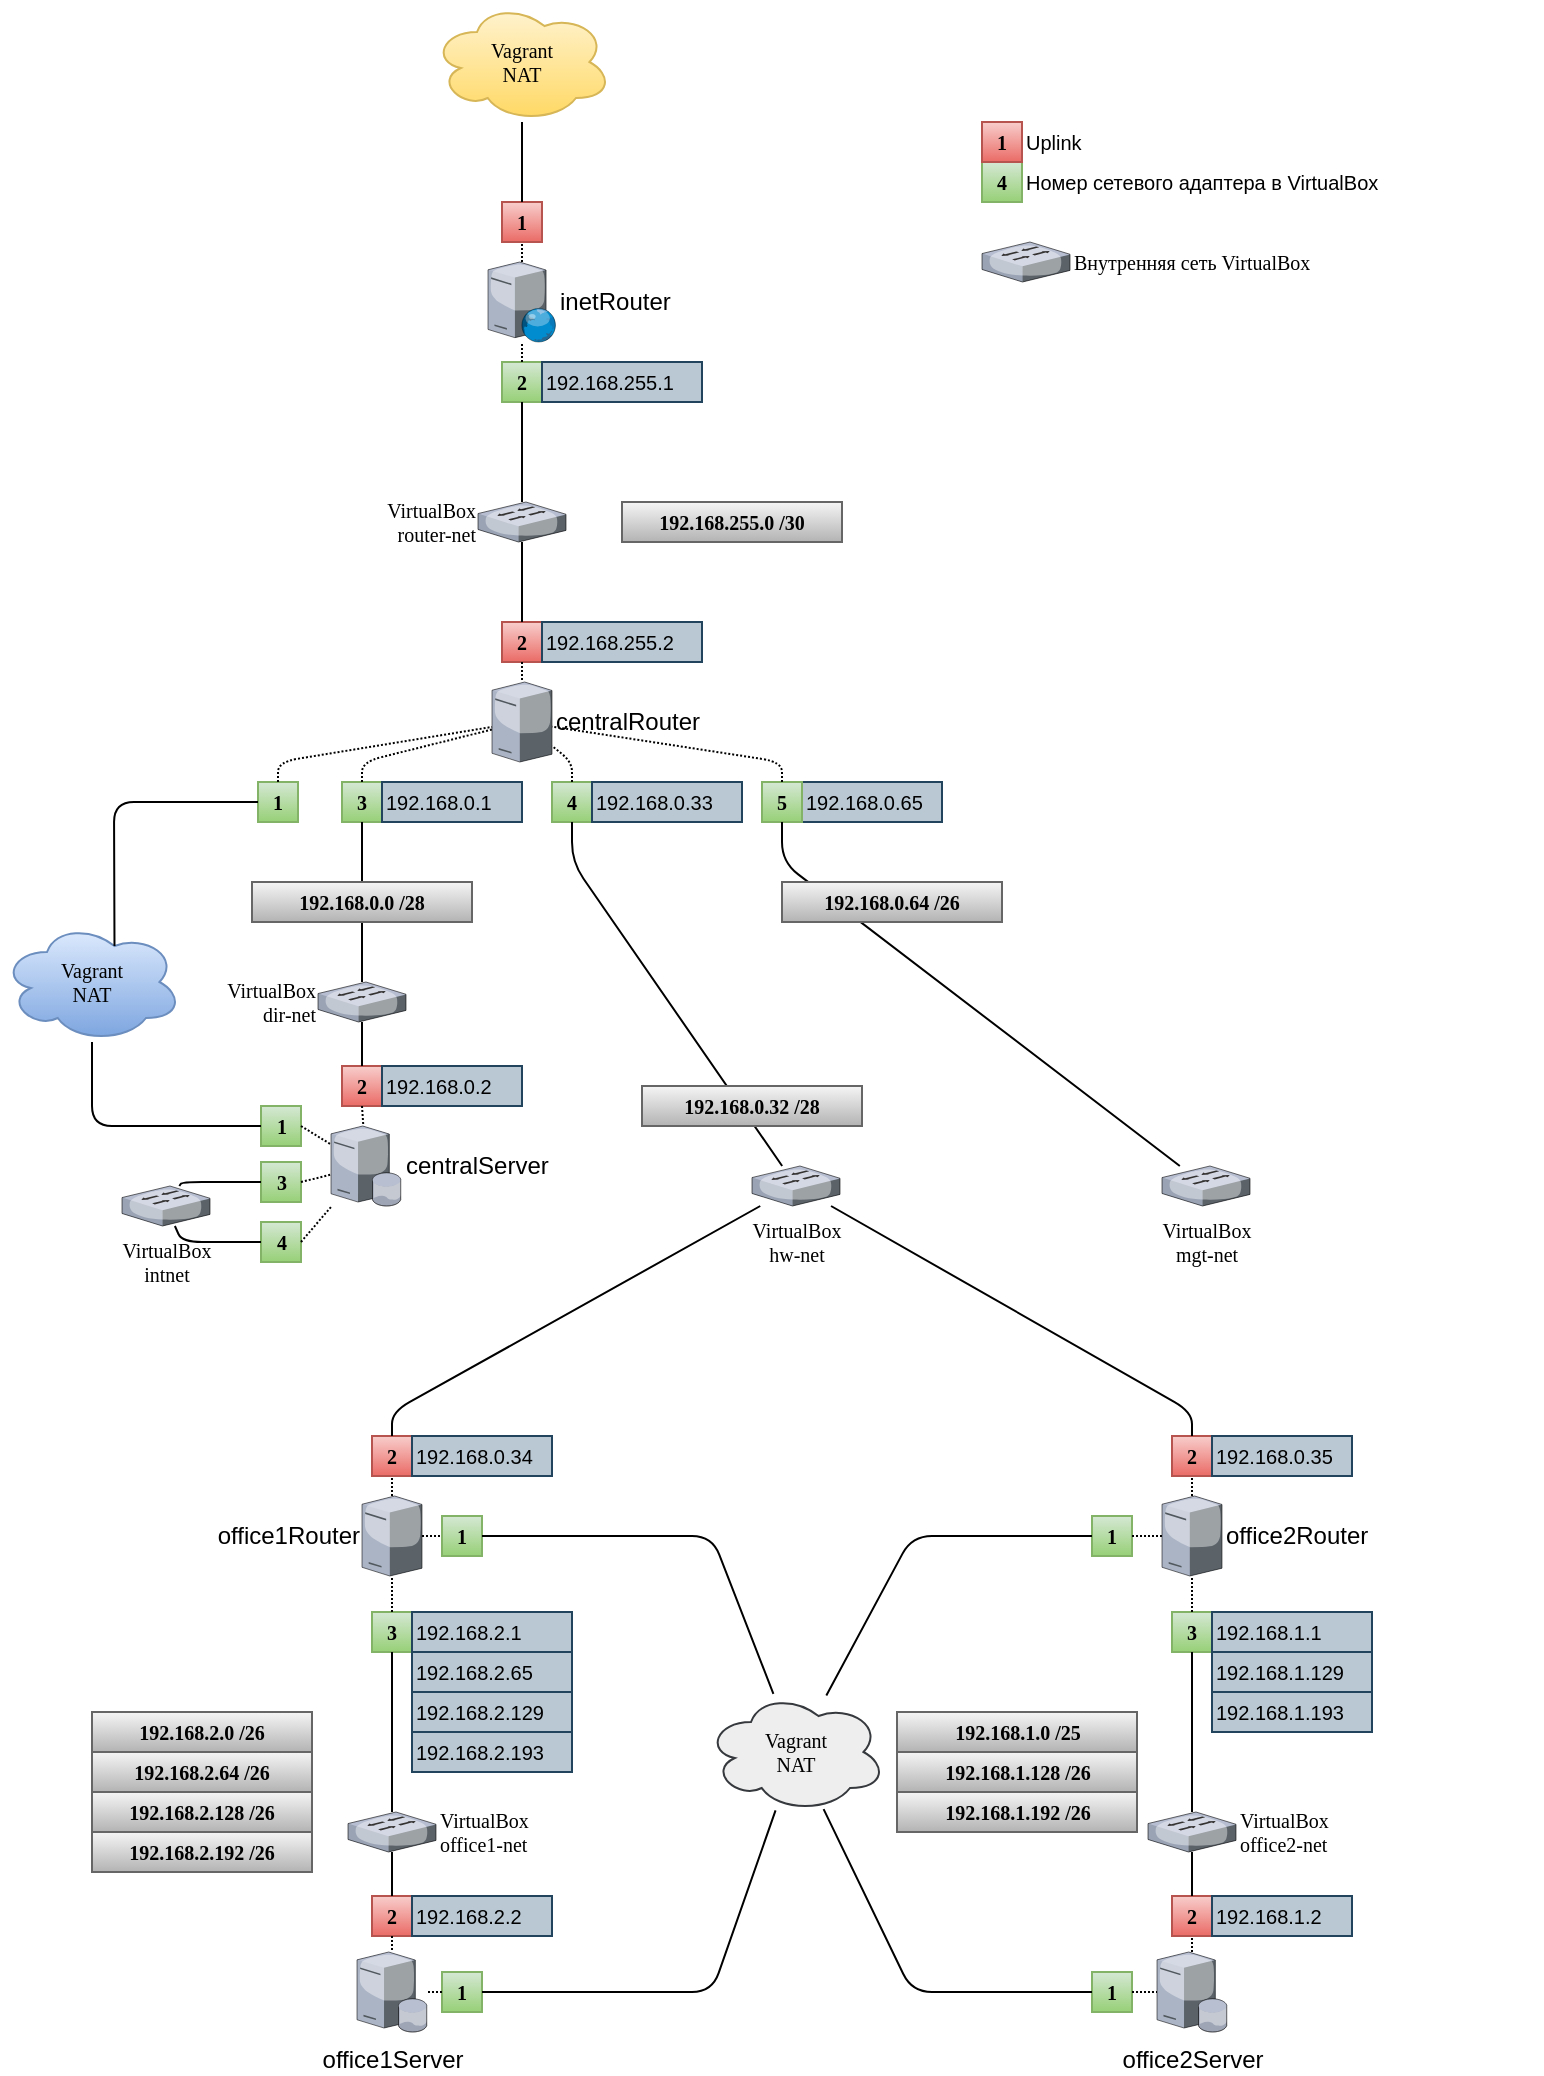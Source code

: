 <mxfile version="12.3.8" type="device" pages="1"><diagram name="Page-1" id="c37626ed-c26b-45fb-9056-f9ebc6bb27b6"><mxGraphModel dx="1422" dy="853" grid="1" gridSize="10" guides="1" tooltips="1" connect="1" arrows="1" fold="1" page="1" pageScale="1" pageWidth="1100" pageHeight="850" background="#ffffff" math="0" shadow="0"><root><mxCell id="0"/><mxCell id="1" parent="0"/><mxCell id="TMG8NA0L2MhNO47dBVVJ-2" value="centralRouter" style="verticalLabelPosition=middle;aspect=fixed;html=1;verticalAlign=middle;strokeColor=none;align=left;outlineConnect=0;shape=mxgraph.citrix.tower_server;labelPosition=right;" parent="1" vertex="1"><mxGeometry x="355" y="360" width="30" height="40" as="geometry"/></mxCell><mxCell id="TMG8NA0L2MhNO47dBVVJ-4" value="inetRouter" style="verticalLabelPosition=middle;aspect=fixed;html=1;verticalAlign=middle;strokeColor=none;align=left;outlineConnect=0;shape=mxgraph.citrix.web_server;labelPosition=right;" parent="1" vertex="1"><mxGeometry x="353" y="150" width="34" height="40" as="geometry"/></mxCell><mxCell id="TMG8NA0L2MhNO47dBVVJ-5" value="centralServer" style="verticalLabelPosition=middle;aspect=fixed;html=1;verticalAlign=middle;strokeColor=none;align=left;outlineConnect=0;shape=mxgraph.citrix.database_server;labelPosition=right;" parent="1" vertex="1"><mxGeometry x="274.5" y="582" width="35" height="40" as="geometry"/></mxCell><mxCell id="TMG8NA0L2MhNO47dBVVJ-12" value="1" style="rounded=0;whiteSpace=wrap;html=1;fontFamily=Verdana;fontSize=10;fillColor=#f8cecc;strokeColor=#b85450;fontStyle=1;gradientColor=#ea6b66;" parent="1" vertex="1"><mxGeometry x="360" y="120" width="20" height="20" as="geometry"/></mxCell><mxCell id="TMG8NA0L2MhNO47dBVVJ-14" value="&lt;div&gt;VirtualBox&lt;/div&gt;&lt;div&gt;router-net&lt;/div&gt;" style="verticalLabelPosition=middle;aspect=fixed;html=1;verticalAlign=middle;strokeColor=none;align=right;outlineConnect=0;shape=mxgraph.citrix.switch;fontFamily=Verdana;fontSize=10;fontColor=#000000;labelPosition=left;" parent="1" vertex="1"><mxGeometry x="348" y="270" width="44" height="20" as="geometry"/></mxCell><mxCell id="TMG8NA0L2MhNO47dBVVJ-15" value="2" style="rounded=0;whiteSpace=wrap;html=1;fontFamily=Verdana;fontSize=10;fillColor=#d5e8d4;strokeColor=#82b366;fontStyle=1;gradientColor=#97d077;" parent="1" vertex="1"><mxGeometry x="360" y="200" width="20" height="20" as="geometry"/></mxCell><mxCell id="TMG8NA0L2MhNO47dBVVJ-17" value="" style="endArrow=none;html=1;fontFamily=Verdana;fontSize=10;fontColor=#FFFFFF;entryX=0.5;entryY=1;entryDx=0;entryDy=0;" parent="1" source="TMG8NA0L2MhNO47dBVVJ-14" target="TMG8NA0L2MhNO47dBVVJ-15" edge="1"><mxGeometry width="50" height="50" relative="1" as="geometry"><mxPoint x="480" y="290" as="sourcePoint"/><mxPoint x="530" y="240" as="targetPoint"/></mxGeometry></mxCell><mxCell id="TMG8NA0L2MhNO47dBVVJ-18" value="2" style="rounded=0;whiteSpace=wrap;html=1;fontFamily=Verdana;fontSize=10;fillColor=#f8cecc;strokeColor=#b85450;fontStyle=1;gradientColor=#ea6b66;" parent="1" vertex="1"><mxGeometry x="360" y="330" width="20" height="20" as="geometry"/></mxCell><mxCell id="TMG8NA0L2MhNO47dBVVJ-20" value="" style="endArrow=none;html=1;fontFamily=Verdana;fontSize=10;fontColor=#000000;exitX=0.5;exitY=0;exitDx=0;exitDy=0;" parent="1" source="TMG8NA0L2MhNO47dBVVJ-18" target="TMG8NA0L2MhNO47dBVVJ-14" edge="1"><mxGeometry width="50" height="50" relative="1" as="geometry"><mxPoint x="280" y="410" as="sourcePoint"/><mxPoint x="330" y="360" as="targetPoint"/></mxGeometry></mxCell><mxCell id="TMG8NA0L2MhNO47dBVVJ-21" value="Vagrant&lt;div&gt;NAT&lt;/div&gt;" style="ellipse;shape=cloud;whiteSpace=wrap;html=1;fontFamily=Verdana;fontSize=10;gradientColor=#ffd966;fillColor=#fff2cc;strokeColor=#d6b656;" parent="1" vertex="1"><mxGeometry x="325" y="20" width="90" height="60" as="geometry"/></mxCell><mxCell id="TMG8NA0L2MhNO47dBVVJ-22" value="" style="endArrow=none;html=1;fontFamily=Verdana;fontSize=10;fontColor=#000000;exitX=0.5;exitY=0;exitDx=0;exitDy=0;" parent="1" source="TMG8NA0L2MhNO47dBVVJ-12" target="TMG8NA0L2MhNO47dBVVJ-21" edge="1"><mxGeometry width="50" height="50" relative="1" as="geometry"><mxPoint x="480" y="80" as="sourcePoint"/><mxPoint x="530" y="30" as="targetPoint"/></mxGeometry></mxCell><mxCell id="TMG8NA0L2MhNO47dBVVJ-23" value="" style="endArrow=none;html=1;fontFamily=Verdana;fontSize=10;fontColor=#000000;entryX=0.5;entryY=1;entryDx=0;entryDy=0;dashed=1;dashPattern=1 1;" parent="1" source="TMG8NA0L2MhNO47dBVVJ-4" target="TMG8NA0L2MhNO47dBVVJ-12" edge="1"><mxGeometry width="50" height="50" relative="1" as="geometry"><mxPoint x="280" y="220" as="sourcePoint"/><mxPoint x="330" y="170" as="targetPoint"/></mxGeometry></mxCell><mxCell id="TMG8NA0L2MhNO47dBVVJ-24" value="" style="endArrow=none;html=1;fontFamily=Verdana;fontSize=10;fontColor=#000000;exitX=0.5;exitY=0;exitDx=0;exitDy=0;dashed=1;dashPattern=1 1;" parent="1" source="TMG8NA0L2MhNO47dBVVJ-15" target="TMG8NA0L2MhNO47dBVVJ-4" edge="1"><mxGeometry width="50" height="50" relative="1" as="geometry"><mxPoint x="280" y="230" as="sourcePoint"/><mxPoint x="330" y="180" as="targetPoint"/></mxGeometry></mxCell><mxCell id="TMG8NA0L2MhNO47dBVVJ-25" value="3" style="rounded=0;whiteSpace=wrap;html=1;fontFamily=Verdana;fontSize=10;fillColor=#d5e8d4;strokeColor=#82b366;fontStyle=1;gradientColor=#97d077;" parent="1" vertex="1"><mxGeometry x="280" y="410" width="20" height="20" as="geometry"/></mxCell><mxCell id="TMG8NA0L2MhNO47dBVVJ-27" value="&lt;div&gt;VirtualBox&lt;/div&gt;&lt;div&gt;dir-net&lt;/div&gt;" style="verticalLabelPosition=middle;aspect=fixed;html=1;verticalAlign=middle;strokeColor=none;align=right;outlineConnect=0;shape=mxgraph.citrix.switch;fontFamily=Verdana;fontSize=10;fontColor=#000000;labelPosition=left;" parent="1" vertex="1"><mxGeometry x="268" y="510" width="44" height="20" as="geometry"/></mxCell><mxCell id="TMG8NA0L2MhNO47dBVVJ-29" value="" style="endArrow=none;html=1;fontFamily=Verdana;fontSize=10;fontColor=#000000;entryX=0.5;entryY=1;entryDx=0;entryDy=0;" parent="1" source="TMG8NA0L2MhNO47dBVVJ-27" target="TMG8NA0L2MhNO47dBVVJ-25" edge="1"><mxGeometry width="50" height="50" relative="1" as="geometry"><mxPoint x="280" y="450" as="sourcePoint"/><mxPoint x="330" y="400" as="targetPoint"/><Array as="points"><mxPoint x="290" y="440"/></Array></mxGeometry></mxCell><mxCell id="TMG8NA0L2MhNO47dBVVJ-30" value="2" style="rounded=0;whiteSpace=wrap;html=1;fontFamily=Verdana;fontSize=10;fillColor=#f8cecc;strokeColor=#b85450;fontStyle=1;gradientColor=#ea6b66;" parent="1" vertex="1"><mxGeometry x="280" y="552" width="20" height="20" as="geometry"/></mxCell><mxCell id="TMG8NA0L2MhNO47dBVVJ-32" value="Vagrant&lt;div&gt;NAT&lt;/div&gt;" style="ellipse;shape=cloud;whiteSpace=wrap;html=1;fontFamily=Verdana;fontSize=10;gradientColor=#7ea6e0;fillColor=#dae8fc;strokeColor=#6c8ebf;" parent="1" vertex="1"><mxGeometry x="110" y="480" width="90" height="60" as="geometry"/></mxCell><mxCell id="TMG8NA0L2MhNO47dBVVJ-33" value="1" style="rounded=0;whiteSpace=wrap;html=1;fontFamily=Verdana;fontSize=10;fillColor=#d5e8d4;strokeColor=#82b366;fontStyle=1;gradientColor=#97d077;" parent="1" vertex="1"><mxGeometry x="238" y="410" width="20" height="20" as="geometry"/></mxCell><mxCell id="TMG8NA0L2MhNO47dBVVJ-34" value="" style="endArrow=none;html=1;fontFamily=Verdana;fontSize=10;fontColor=#000000;entryX=0;entryY=0.5;entryDx=0;entryDy=0;exitX=0.625;exitY=0.2;exitDx=0;exitDy=0;exitPerimeter=0;" parent="1" source="TMG8NA0L2MhNO47dBVVJ-32" target="TMG8NA0L2MhNO47dBVVJ-33" edge="1"><mxGeometry width="50" height="50" relative="1" as="geometry"><mxPoint x="230" y="310" as="sourcePoint"/><mxPoint x="280" y="260" as="targetPoint"/><Array as="points"><mxPoint x="166" y="420"/></Array></mxGeometry></mxCell><mxCell id="TMG8NA0L2MhNO47dBVVJ-35" value="4" style="rounded=0;whiteSpace=wrap;html=1;fontFamily=Verdana;fontSize=10;fillColor=#d5e8d4;strokeColor=#82b366;fontStyle=1;gradientColor=#97d077;" parent="1" vertex="1"><mxGeometry x="385" y="410" width="20" height="20" as="geometry"/></mxCell><mxCell id="TMG8NA0L2MhNO47dBVVJ-36" value="&lt;div&gt;VirtualBox&lt;/div&gt;&lt;div&gt;hw-net&lt;/div&gt;" style="verticalLabelPosition=bottom;aspect=fixed;html=1;verticalAlign=top;strokeColor=none;align=center;outlineConnect=0;shape=mxgraph.citrix.switch;fontFamily=Verdana;fontSize=10;fontColor=#000000;labelPosition=center;" parent="1" vertex="1"><mxGeometry x="485" y="602" width="44" height="20" as="geometry"/></mxCell><mxCell id="TMG8NA0L2MhNO47dBVVJ-38" value="" style="endArrow=none;dashed=1;html=1;fontFamily=Verdana;fontSize=10;fontColor=#000000;exitX=0.5;exitY=1;exitDx=0;exitDy=0;dashPattern=1 1;" parent="1" source="TMG8NA0L2MhNO47dBVVJ-18" target="TMG8NA0L2MhNO47dBVVJ-2" edge="1"><mxGeometry width="50" height="50" relative="1" as="geometry"><mxPoint x="480" y="310" as="sourcePoint"/><mxPoint x="530" y="260" as="targetPoint"/></mxGeometry></mxCell><mxCell id="TMG8NA0L2MhNO47dBVVJ-39" value="" style="endArrow=none;dashed=1;html=1;dashPattern=1 1;fontFamily=Verdana;fontSize=10;fontColor=#000000;exitX=0.5;exitY=0;exitDx=0;exitDy=0;" parent="1" source="TMG8NA0L2MhNO47dBVVJ-35" target="TMG8NA0L2MhNO47dBVVJ-2" edge="1"><mxGeometry width="50" height="50" relative="1" as="geometry"><mxPoint x="220" y="320" as="sourcePoint"/><mxPoint x="270" y="270" as="targetPoint"/><Array as="points"><mxPoint x="395" y="400"/></Array></mxGeometry></mxCell><mxCell id="TMG8NA0L2MhNO47dBVVJ-40" value="" style="endArrow=none;dashed=1;html=1;dashPattern=1 1;fontFamily=Verdana;fontSize=10;fontColor=#000000;exitX=0.5;exitY=0;exitDx=0;exitDy=0;" parent="1" source="TMG8NA0L2MhNO47dBVVJ-25" target="TMG8NA0L2MhNO47dBVVJ-2" edge="1"><mxGeometry width="50" height="50" relative="1" as="geometry"><mxPoint x="240" y="340" as="sourcePoint"/><mxPoint x="290" y="290" as="targetPoint"/><Array as="points"><mxPoint x="290" y="400"/></Array></mxGeometry></mxCell><mxCell id="TMG8NA0L2MhNO47dBVVJ-41" value="" style="endArrow=none;dashed=1;html=1;dashPattern=1 1;fontFamily=Verdana;fontSize=10;fontColor=#000000;exitX=0.5;exitY=0;exitDx=0;exitDy=0;" parent="1" source="TMG8NA0L2MhNO47dBVVJ-33" target="TMG8NA0L2MhNO47dBVVJ-2" edge="1"><mxGeometry width="50" height="50" relative="1" as="geometry"><mxPoint x="260" y="350" as="sourcePoint"/><mxPoint x="310" y="300" as="targetPoint"/><Array as="points"><mxPoint x="248" y="400"/></Array></mxGeometry></mxCell><mxCell id="TMG8NA0L2MhNO47dBVVJ-43" value="1" style="rounded=0;whiteSpace=wrap;html=1;fontFamily=Verdana;fontSize=10;fillColor=#d5e8d4;strokeColor=#82b366;fontStyle=1;gradientColor=#97d077;" parent="1" vertex="1"><mxGeometry x="239.5" y="572" width="20" height="20" as="geometry"/></mxCell><mxCell id="TMG8NA0L2MhNO47dBVVJ-44" value="" style="endArrow=none;html=1;fontFamily=Verdana;fontSize=10;fontColor=#000000;entryX=0;entryY=0.5;entryDx=0;entryDy=0;" parent="1" source="TMG8NA0L2MhNO47dBVVJ-32" target="TMG8NA0L2MhNO47dBVVJ-43" edge="1"><mxGeometry width="50" height="50" relative="1" as="geometry"><mxPoint x="118.75" y="580" as="sourcePoint"/><mxPoint x="370" y="520" as="targetPoint"/><Array as="points"><mxPoint x="155" y="582"/></Array></mxGeometry></mxCell><mxCell id="TMG8NA0L2MhNO47dBVVJ-45" value="" style="endArrow=none;html=1;fontFamily=Verdana;fontSize=10;fontColor=#000000;exitX=0.5;exitY=0;exitDx=0;exitDy=0;" parent="1" source="TMG8NA0L2MhNO47dBVVJ-30" target="TMG8NA0L2MhNO47dBVVJ-27" edge="1"><mxGeometry width="50" height="50" relative="1" as="geometry"><mxPoint x="317.5" y="640" as="sourcePoint"/><mxPoint x="367.5" y="590" as="targetPoint"/></mxGeometry></mxCell><mxCell id="TMG8NA0L2MhNO47dBVVJ-46" value="3" style="rounded=0;whiteSpace=wrap;html=1;fontFamily=Verdana;fontSize=10;fillColor=#d5e8d4;strokeColor=#82b366;fontStyle=1;gradientColor=#97d077;" parent="1" vertex="1"><mxGeometry x="239.5" y="600" width="20" height="20" as="geometry"/></mxCell><mxCell id="TMG8NA0L2MhNO47dBVVJ-47" value="4" style="rounded=0;whiteSpace=wrap;html=1;fontFamily=Verdana;fontSize=10;fillColor=#d5e8d4;strokeColor=#82b366;fontStyle=1;gradientColor=#97d077;" parent="1" vertex="1"><mxGeometry x="239.5" y="630" width="20" height="20" as="geometry"/></mxCell><mxCell id="TMG8NA0L2MhNO47dBVVJ-48" value="&lt;div&gt;VirtualBox&lt;/div&gt;&lt;div&gt;intnet&lt;/div&gt;" style="verticalLabelPosition=bottom;aspect=fixed;html=1;verticalAlign=top;strokeColor=none;align=center;outlineConnect=0;shape=mxgraph.citrix.switch;fontFamily=Verdana;fontSize=10;fontColor=#000000;labelPosition=center;" parent="1" vertex="1"><mxGeometry x="170" y="612" width="44" height="20" as="geometry"/></mxCell><mxCell id="TMG8NA0L2MhNO47dBVVJ-51" value="" style="endArrow=none;html=1;fontFamily=Verdana;fontSize=10;fontColor=#000000;dashed=1;dashPattern=1 1;exitX=1;exitY=0.5;exitDx=0;exitDy=0;" parent="1" source="TMG8NA0L2MhNO47dBVVJ-46" target="TMG8NA0L2MhNO47dBVVJ-5" edge="1"><mxGeometry width="50" height="50" relative="1" as="geometry"><mxPoint x="480" y="612" as="sourcePoint"/><mxPoint x="530" y="562" as="targetPoint"/></mxGeometry></mxCell><mxCell id="TMG8NA0L2MhNO47dBVVJ-52" value="" style="endArrow=none;dashed=1;html=1;dashPattern=1 1;fontFamily=Verdana;fontSize=10;fontColor=#000000;exitX=1;exitY=0.5;exitDx=0;exitDy=0;" parent="1" source="TMG8NA0L2MhNO47dBVVJ-47" target="TMG8NA0L2MhNO47dBVVJ-5" edge="1"><mxGeometry width="50" height="50" relative="1" as="geometry"><mxPoint x="410" y="662" as="sourcePoint"/><mxPoint x="460" y="612" as="targetPoint"/></mxGeometry></mxCell><mxCell id="TMG8NA0L2MhNO47dBVVJ-53" value="" style="endArrow=none;dashed=1;html=1;dashPattern=1 1;fontFamily=Verdana;fontSize=10;fontColor=#000000;exitX=1;exitY=0.5;exitDx=0;exitDy=0;" parent="1" source="TMG8NA0L2MhNO47dBVVJ-43" target="TMG8NA0L2MhNO47dBVVJ-5" edge="1"><mxGeometry width="50" height="50" relative="1" as="geometry"><mxPoint x="360" y="582" as="sourcePoint"/><mxPoint x="410" y="532" as="targetPoint"/></mxGeometry></mxCell><mxCell id="TMG8NA0L2MhNO47dBVVJ-54" value="" style="endArrow=none;dashed=1;html=1;dashPattern=1 1;fontFamily=Verdana;fontSize=10;fontColor=#000000;exitX=0.5;exitY=1;exitDx=0;exitDy=0;" parent="1" source="TMG8NA0L2MhNO47dBVVJ-30" target="TMG8NA0L2MhNO47dBVVJ-5" edge="1"><mxGeometry width="50" height="50" relative="1" as="geometry"><mxPoint x="360" y="572" as="sourcePoint"/><mxPoint x="410" y="522" as="targetPoint"/></mxGeometry></mxCell><mxCell id="vB9rNRKVi-I6pKqvipb3-2" value="office1Router" style="verticalLabelPosition=middle;aspect=fixed;html=1;verticalAlign=middle;strokeColor=none;align=right;outlineConnect=0;shape=mxgraph.citrix.tower_server;labelPosition=left;" parent="1" vertex="1"><mxGeometry x="290" y="767" width="30" height="40" as="geometry"/></mxCell><mxCell id="vB9rNRKVi-I6pKqvipb3-3" value="office2Router" style="verticalLabelPosition=middle;aspect=fixed;html=1;verticalAlign=middle;strokeColor=none;align=left;outlineConnect=0;shape=mxgraph.citrix.tower_server;labelPosition=right;" parent="1" vertex="1"><mxGeometry x="690" y="767" width="30" height="40" as="geometry"/></mxCell><mxCell id="vB9rNRKVi-I6pKqvipb3-6" value="2" style="rounded=0;whiteSpace=wrap;html=1;fontFamily=Verdana;fontSize=10;fillColor=#f8cecc;strokeColor=#b85450;fontStyle=1;gradientColor=#ea6b66;" parent="1" vertex="1"><mxGeometry x="295" y="737" width="20" height="20" as="geometry"/></mxCell><mxCell id="vB9rNRKVi-I6pKqvipb3-7" value="2" style="rounded=0;whiteSpace=wrap;html=1;fontFamily=Verdana;fontSize=10;fillColor=#f8cecc;strokeColor=#b85450;fontStyle=1;gradientColor=#ea6b66;" parent="1" vertex="1"><mxGeometry x="695" y="737" width="20" height="20" as="geometry"/></mxCell><mxCell id="vB9rNRKVi-I6pKqvipb3-8" value="" style="endArrow=none;html=1;exitX=0.5;exitY=0;exitDx=0;exitDy=0;" parent="1" source="vB9rNRKVi-I6pKqvipb3-6" target="TMG8NA0L2MhNO47dBVVJ-36" edge="1"><mxGeometry width="50" height="50" relative="1" as="geometry"><mxPoint x="342" y="747" as="sourcePoint"/><mxPoint x="482" y="706.072" as="targetPoint"/><Array as="points"><mxPoint x="305" y="725"/></Array></mxGeometry></mxCell><mxCell id="vB9rNRKVi-I6pKqvipb3-10" value="3" style="rounded=0;whiteSpace=wrap;html=1;fontFamily=Verdana;fontSize=10;fillColor=#d5e8d4;strokeColor=#82b366;fontStyle=1;gradientColor=#97d077;" parent="1" vertex="1"><mxGeometry x="295" y="825" width="20" height="20" as="geometry"/></mxCell><mxCell id="vB9rNRKVi-I6pKqvipb3-11" value="3" style="rounded=0;whiteSpace=wrap;html=1;fontFamily=Verdana;fontSize=10;fillColor=#d5e8d4;strokeColor=#82b366;fontStyle=1;gradientColor=#97d077;" parent="1" vertex="1"><mxGeometry x="695" y="825" width="20" height="20" as="geometry"/></mxCell><mxCell id="vB9rNRKVi-I6pKqvipb3-12" value="&lt;div&gt;VirtualBox&lt;/div&gt;&lt;div&gt;office1-net&lt;/div&gt;" style="verticalLabelPosition=middle;aspect=fixed;html=1;verticalAlign=middle;strokeColor=none;align=left;outlineConnect=0;shape=mxgraph.citrix.switch;fontFamily=Verdana;fontSize=10;fontColor=#000000;labelPosition=right;" parent="1" vertex="1"><mxGeometry x="283" y="925" width="44" height="20" as="geometry"/></mxCell><mxCell id="vB9rNRKVi-I6pKqvipb3-14" value="&lt;div&gt;VirtualBox&lt;/div&gt;&lt;div&gt;office2-net&lt;/div&gt;" style="verticalLabelPosition=middle;aspect=fixed;html=1;verticalAlign=middle;strokeColor=none;align=left;outlineConnect=0;shape=mxgraph.citrix.switch;fontFamily=Verdana;fontSize=10;fontColor=#000000;labelPosition=right;" parent="1" vertex="1"><mxGeometry x="683" y="925" width="44" height="20" as="geometry"/></mxCell><mxCell id="vB9rNRKVi-I6pKqvipb3-15" value="office2Server" style="verticalLabelPosition=bottom;aspect=fixed;html=1;verticalAlign=top;strokeColor=none;align=center;outlineConnect=0;shape=mxgraph.citrix.database_server;labelPosition=center;" parent="1" vertex="1"><mxGeometry x="687.5" y="995" width="35" height="40" as="geometry"/></mxCell><mxCell id="vB9rNRKVi-I6pKqvipb3-16" value="office1Server" style="verticalLabelPosition=bottom;aspect=fixed;html=1;verticalAlign=top;strokeColor=none;align=center;outlineConnect=0;shape=mxgraph.citrix.database_server;labelPosition=center;" parent="1" vertex="1"><mxGeometry x="287.5" y="995" width="35" height="40" as="geometry"/></mxCell><mxCell id="vB9rNRKVi-I6pKqvipb3-17" value="2" style="rounded=0;whiteSpace=wrap;html=1;fontFamily=Verdana;fontSize=10;fillColor=#f8cecc;strokeColor=#b85450;fontStyle=1;gradientColor=#ea6b66;" parent="1" vertex="1"><mxGeometry x="295" y="967" width="20" height="20" as="geometry"/></mxCell><mxCell id="vB9rNRKVi-I6pKqvipb3-18" value="2" style="rounded=0;whiteSpace=wrap;html=1;fontFamily=Verdana;fontSize=10;fillColor=#f8cecc;strokeColor=#b85450;fontStyle=1;gradientColor=#ea6b66;" parent="1" vertex="1"><mxGeometry x="695" y="967" width="20" height="20" as="geometry"/></mxCell><mxCell id="vB9rNRKVi-I6pKqvipb3-19" value="" style="endArrow=none;html=1;entryX=0.5;entryY=1;entryDx=0;entryDy=0;" parent="1" source="vB9rNRKVi-I6pKqvipb3-12" target="vB9rNRKVi-I6pKqvipb3-10" edge="1"><mxGeometry width="50" height="50" relative="1" as="geometry"><mxPoint x="322" y="857" as="sourcePoint"/><mxPoint x="372" y="807" as="targetPoint"/></mxGeometry></mxCell><mxCell id="vB9rNRKVi-I6pKqvipb3-20" value="" style="endArrow=none;html=1;entryX=0.5;entryY=0;entryDx=0;entryDy=0;" parent="1" source="vB9rNRKVi-I6pKqvipb3-12" target="vB9rNRKVi-I6pKqvipb3-17" edge="1"><mxGeometry width="50" height="50" relative="1" as="geometry"><mxPoint x="302" y="897" as="sourcePoint"/><mxPoint x="352" y="847" as="targetPoint"/></mxGeometry></mxCell><mxCell id="vB9rNRKVi-I6pKqvipb3-21" value="" style="endArrow=none;html=1;entryX=0.5;entryY=1;entryDx=0;entryDy=0;" parent="1" source="vB9rNRKVi-I6pKqvipb3-14" target="vB9rNRKVi-I6pKqvipb3-11" edge="1"><mxGeometry width="50" height="50" relative="1" as="geometry"><mxPoint x="512" y="867" as="sourcePoint"/><mxPoint x="562" y="817" as="targetPoint"/></mxGeometry></mxCell><mxCell id="vB9rNRKVi-I6pKqvipb3-22" value="" style="endArrow=none;html=1;entryX=0.5;entryY=0;entryDx=0;entryDy=0;" parent="1" source="vB9rNRKVi-I6pKqvipb3-14" target="vB9rNRKVi-I6pKqvipb3-18" edge="1"><mxGeometry width="50" height="50" relative="1" as="geometry"><mxPoint x="522" y="867" as="sourcePoint"/><mxPoint x="572" y="817" as="targetPoint"/></mxGeometry></mxCell><mxCell id="vB9rNRKVi-I6pKqvipb3-23" value="" style="endArrow=none;html=1;dashed=1;dashPattern=1 1;exitX=0.5;exitY=1;exitDx=0;exitDy=0;" parent="1" source="vB9rNRKVi-I6pKqvipb3-17" target="vB9rNRKVi-I6pKqvipb3-16" edge="1"><mxGeometry width="50" height="50" relative="1" as="geometry"><mxPoint x="312" y="757" as="sourcePoint"/><mxPoint x="362" y="707" as="targetPoint"/></mxGeometry></mxCell><mxCell id="vB9rNRKVi-I6pKqvipb3-24" value="" style="endArrow=none;dashed=1;html=1;dashPattern=1 1;entryX=0.5;entryY=1;entryDx=0;entryDy=0;" parent="1" source="vB9rNRKVi-I6pKqvipb3-15" target="vB9rNRKVi-I6pKqvipb3-18" edge="1"><mxGeometry width="50" height="50" relative="1" as="geometry"><mxPoint x="512" y="867" as="sourcePoint"/><mxPoint x="562" y="817" as="targetPoint"/></mxGeometry></mxCell><mxCell id="vB9rNRKVi-I6pKqvipb3-25" value="" style="endArrow=none;dashed=1;html=1;dashPattern=1 1;entryX=0.5;entryY=1;entryDx=0;entryDy=0;" parent="1" source="vB9rNRKVi-I6pKqvipb3-2" target="vB9rNRKVi-I6pKqvipb3-6" edge="1"><mxGeometry width="50" height="50" relative="1" as="geometry"><mxPoint x="302" y="767" as="sourcePoint"/><mxPoint x="352" y="717" as="targetPoint"/></mxGeometry></mxCell><mxCell id="vB9rNRKVi-I6pKqvipb3-26" value="" style="endArrow=none;dashed=1;html=1;dashPattern=1 1;exitX=0.5;exitY=0;exitDx=0;exitDy=0;" parent="1" source="vB9rNRKVi-I6pKqvipb3-10" target="vB9rNRKVi-I6pKqvipb3-2" edge="1"><mxGeometry width="50" height="50" relative="1" as="geometry"><mxPoint x="282" y="767" as="sourcePoint"/><mxPoint x="332" y="717" as="targetPoint"/></mxGeometry></mxCell><mxCell id="vB9rNRKVi-I6pKqvipb3-27" value="" style="endArrow=none;dashed=1;html=1;dashPattern=1 1;exitX=0.5;exitY=0;exitDx=0;exitDy=0;" parent="1" source="vB9rNRKVi-I6pKqvipb3-11" target="vB9rNRKVi-I6pKqvipb3-3" edge="1"><mxGeometry width="50" height="50" relative="1" as="geometry"><mxPoint x="512" y="877" as="sourcePoint"/><mxPoint x="562" y="827" as="targetPoint"/></mxGeometry></mxCell><mxCell id="vB9rNRKVi-I6pKqvipb3-28" value="" style="endArrow=none;dashed=1;html=1;dashPattern=1 1;entryX=0.5;entryY=1;entryDx=0;entryDy=0;" parent="1" source="vB9rNRKVi-I6pKqvipb3-3" target="vB9rNRKVi-I6pKqvipb3-7" edge="1"><mxGeometry width="50" height="50" relative="1" as="geometry"><mxPoint x="522" y="817" as="sourcePoint"/><mxPoint x="572" y="767" as="targetPoint"/></mxGeometry></mxCell><mxCell id="vB9rNRKVi-I6pKqvipb3-29" value="Vagrant&lt;br&gt;&lt;div&gt;NAT&lt;/div&gt;" style="ellipse;shape=cloud;whiteSpace=wrap;html=1;fontFamily=Verdana;fontSize=10;fillColor=#eeeeee;strokeColor=#36393d;" parent="1" vertex="1"><mxGeometry x="462" y="865" width="90" height="60" as="geometry"/></mxCell><mxCell id="vB9rNRKVi-I6pKqvipb3-34" value="1" style="rounded=0;whiteSpace=wrap;html=1;fontFamily=Verdana;fontSize=10;fillColor=#d5e8d4;strokeColor=#82b366;fontStyle=1;gradientColor=#97d077;" parent="1" vertex="1"><mxGeometry x="330" y="777" width="20" height="20" as="geometry"/></mxCell><mxCell id="vB9rNRKVi-I6pKqvipb3-35" value="1" style="rounded=0;whiteSpace=wrap;html=1;fontFamily=Verdana;fontSize=10;fillColor=#d5e8d4;strokeColor=#82b366;fontStyle=1;gradientColor=#97d077;" parent="1" vertex="1"><mxGeometry x="655" y="777" width="20" height="20" as="geometry"/></mxCell><mxCell id="vB9rNRKVi-I6pKqvipb3-37" value="1" style="rounded=0;whiteSpace=wrap;html=1;fontFamily=Verdana;fontSize=10;fillColor=#d5e8d4;strokeColor=#82b366;fontStyle=1;gradientColor=#97d077;" parent="1" vertex="1"><mxGeometry x="330" y="1005" width="20" height="20" as="geometry"/></mxCell><mxCell id="vB9rNRKVi-I6pKqvipb3-38" value="1" style="rounded=0;whiteSpace=wrap;html=1;fontFamily=Verdana;fontSize=10;fillColor=#d5e8d4;strokeColor=#82b366;fontStyle=1;gradientColor=#97d077;" parent="1" vertex="1"><mxGeometry x="655" y="1005" width="20" height="20" as="geometry"/></mxCell><mxCell id="vB9rNRKVi-I6pKqvipb3-39" value="" style="endArrow=none;html=1;exitX=1;exitY=0.5;exitDx=0;exitDy=0;" parent="1" source="vB9rNRKVi-I6pKqvipb3-34" target="vB9rNRKVi-I6pKqvipb3-29" edge="1"><mxGeometry width="50" height="50" relative="1" as="geometry"><mxPoint x="485" y="805" as="sourcePoint"/><mxPoint x="535" y="755" as="targetPoint"/><Array as="points"><mxPoint x="465" y="787"/></Array></mxGeometry></mxCell><mxCell id="vB9rNRKVi-I6pKqvipb3-40" value="" style="endArrow=none;html=1;entryX=0;entryY=0.5;entryDx=0;entryDy=0;" parent="1" source="vB9rNRKVi-I6pKqvipb3-29" target="vB9rNRKVi-I6pKqvipb3-35" edge="1"><mxGeometry width="50" height="50" relative="1" as="geometry"><mxPoint x="475" y="765" as="sourcePoint"/><mxPoint x="525" y="715" as="targetPoint"/><Array as="points"><mxPoint x="565" y="787"/></Array></mxGeometry></mxCell><mxCell id="vB9rNRKVi-I6pKqvipb3-41" value="" style="endArrow=none;html=1;exitX=1;exitY=0.5;exitDx=0;exitDy=0;" parent="1" source="vB9rNRKVi-I6pKqvipb3-37" target="vB9rNRKVi-I6pKqvipb3-29" edge="1"><mxGeometry width="50" height="50" relative="1" as="geometry"><mxPoint x="495" y="785" as="sourcePoint"/><mxPoint x="545" y="735" as="targetPoint"/><Array as="points"><mxPoint x="465" y="1015"/></Array></mxGeometry></mxCell><mxCell id="vB9rNRKVi-I6pKqvipb3-42" value="" style="endArrow=none;html=1;exitX=0;exitY=0.5;exitDx=0;exitDy=0;" parent="1" source="vB9rNRKVi-I6pKqvipb3-38" target="vB9rNRKVi-I6pKqvipb3-29" edge="1"><mxGeometry width="50" height="50" relative="1" as="geometry"><mxPoint x="505" y="985" as="sourcePoint"/><mxPoint x="555" y="935" as="targetPoint"/><Array as="points"><mxPoint x="565" y="1015"/></Array></mxGeometry></mxCell><mxCell id="vB9rNRKVi-I6pKqvipb3-43" value="" style="endArrow=none;dashed=1;html=1;dashPattern=1 1;entryX=0;entryY=0.5;entryDx=0;entryDy=0;" parent="1" source="vB9rNRKVi-I6pKqvipb3-2" target="vB9rNRKVi-I6pKqvipb3-34" edge="1"><mxGeometry width="50" height="50" relative="1" as="geometry"><mxPoint x="255" y="725" as="sourcePoint"/><mxPoint x="305" y="675" as="targetPoint"/></mxGeometry></mxCell><mxCell id="vB9rNRKVi-I6pKqvipb3-44" value="" style="endArrow=none;dashed=1;html=1;dashPattern=1 1;entryX=1;entryY=0.5;entryDx=0;entryDy=0;" parent="1" source="vB9rNRKVi-I6pKqvipb3-3" target="vB9rNRKVi-I6pKqvipb3-35" edge="1"><mxGeometry width="50" height="50" relative="1" as="geometry"><mxPoint x="315" y="735" as="sourcePoint"/><mxPoint x="365" y="685" as="targetPoint"/></mxGeometry></mxCell><mxCell id="vB9rNRKVi-I6pKqvipb3-46" value="" style="endArrow=none;dashed=1;html=1;dashPattern=1 1;exitX=1;exitY=0.5;exitDx=0;exitDy=0;" parent="1" source="vB9rNRKVi-I6pKqvipb3-38" target="vB9rNRKVi-I6pKqvipb3-15" edge="1"><mxGeometry width="50" height="50" relative="1" as="geometry"><mxPoint x="5" y="1065" as="sourcePoint"/><mxPoint x="55" y="1015" as="targetPoint"/></mxGeometry></mxCell><mxCell id="vB9rNRKVi-I6pKqvipb3-47" value="" style="endArrow=none;dashed=1;html=1;dashPattern=1 1;exitX=0;exitY=0.5;exitDx=0;exitDy=0;" parent="1" source="vB9rNRKVi-I6pKqvipb3-37" target="vB9rNRKVi-I6pKqvipb3-16" edge="1"><mxGeometry width="50" height="50" relative="1" as="geometry"><mxPoint x="305" y="755" as="sourcePoint"/><mxPoint x="355" y="705" as="targetPoint"/></mxGeometry></mxCell><mxCell id="dJXGeFQNO2qQ94V0Q5HH-1" value="4" style="rounded=0;whiteSpace=wrap;html=1;fontFamily=Verdana;fontSize=10;fillColor=#d5e8d4;strokeColor=#82b366;fontStyle=1;gradientColor=#97d077;" vertex="1" parent="1"><mxGeometry x="600" y="100" width="20" height="20" as="geometry"/></mxCell><mxCell id="dJXGeFQNO2qQ94V0Q5HH-2" value="Номер сетевого адаптера в VirtualBox" style="text;html=1;strokeColor=none;fillColor=none;align=left;verticalAlign=middle;whiteSpace=wrap;rounded=0;fontSize=10;" vertex="1" parent="1"><mxGeometry x="620" y="100" width="260" height="20" as="geometry"/></mxCell><mxCell id="dJXGeFQNO2qQ94V0Q5HH-3" value="1" style="rounded=0;whiteSpace=wrap;html=1;fontFamily=Verdana;fontSize=10;fillColor=#f8cecc;strokeColor=#b85450;fontStyle=1;gradientColor=#ea6b66;" vertex="1" parent="1"><mxGeometry x="600" y="80" width="20" height="20" as="geometry"/></mxCell><mxCell id="dJXGeFQNO2qQ94V0Q5HH-4" value="Uplink" style="text;html=1;strokeColor=none;fillColor=none;align=left;verticalAlign=middle;whiteSpace=wrap;rounded=0;fontSize=10;" vertex="1" parent="1"><mxGeometry x="620" y="80" width="260" height="20" as="geometry"/></mxCell><mxCell id="dJXGeFQNO2qQ94V0Q5HH-5" value="192.168.2.0 /26" style="rounded=0;whiteSpace=wrap;html=1;fontFamily=Verdana;fontSize=10;fillColor=#f5f5f5;strokeColor=#666666;fontStyle=1;gradientColor=#b3b3b3;" vertex="1" parent="1"><mxGeometry x="155" y="875" width="110" height="20" as="geometry"/></mxCell><mxCell id="dJXGeFQNO2qQ94V0Q5HH-6" value="192.168.2.64 /26" style="rounded=0;whiteSpace=wrap;html=1;fontFamily=Verdana;fontSize=10;fillColor=#f5f5f5;strokeColor=#666666;fontStyle=1;gradientColor=#b3b3b3;" vertex="1" parent="1"><mxGeometry x="155" y="895" width="110" height="20" as="geometry"/></mxCell><mxCell id="dJXGeFQNO2qQ94V0Q5HH-7" value="192.168.2.128 /26" style="rounded=0;whiteSpace=wrap;html=1;fontFamily=Verdana;fontSize=10;fillColor=#f5f5f5;strokeColor=#666666;fontStyle=1;gradientColor=#b3b3b3;" vertex="1" parent="1"><mxGeometry x="155" y="915" width="110" height="20" as="geometry"/></mxCell><mxCell id="dJXGeFQNO2qQ94V0Q5HH-8" value="192.168.1.0 /25" style="rounded=0;whiteSpace=wrap;html=1;fontFamily=Verdana;fontSize=10;fillColor=#f5f5f5;strokeColor=#666666;fontStyle=1;align=center;gradientColor=#b3b3b3;" vertex="1" parent="1"><mxGeometry x="557.5" y="875" width="120" height="20" as="geometry"/></mxCell><mxCell id="dJXGeFQNO2qQ94V0Q5HH-9" value="192.168.1.128 /26" style="rounded=0;whiteSpace=wrap;html=1;fontFamily=Verdana;fontSize=10;fillColor=#f5f5f5;strokeColor=#666666;fontStyle=1;gradientColor=#b3b3b3;" vertex="1" parent="1"><mxGeometry x="557.5" y="895" width="120" height="20" as="geometry"/></mxCell><mxCell id="dJXGeFQNO2qQ94V0Q5HH-10" value="192.168.1.192 /26" style="rounded=0;whiteSpace=wrap;html=1;fontFamily=Verdana;fontSize=10;fillColor=#f5f5f5;strokeColor=#666666;fontStyle=1;gradientColor=#b3b3b3;" vertex="1" parent="1"><mxGeometry x="557.5" y="915" width="120" height="20" as="geometry"/></mxCell><mxCell id="dJXGeFQNO2qQ94V0Q5HH-11" value="192.168.2.192 /26" style="rounded=0;whiteSpace=wrap;html=1;fontFamily=Verdana;fontSize=10;fillColor=#f5f5f5;strokeColor=#666666;fontStyle=1;gradientColor=#b3b3b3;" vertex="1" parent="1"><mxGeometry x="155" y="935" width="110" height="20" as="geometry"/></mxCell><mxCell id="dJXGeFQNO2qQ94V0Q5HH-12" value="192.168.0.0 /28" style="rounded=0;whiteSpace=wrap;html=1;fontFamily=Verdana;fontSize=10;fillColor=#f5f5f5;strokeColor=#666666;fontStyle=1;align=center;gradientColor=#b3b3b3;" vertex="1" parent="1"><mxGeometry x="235" y="460" width="110" height="20" as="geometry"/></mxCell><mxCell id="dJXGeFQNO2qQ94V0Q5HH-15" value="192.168.255.0 /30" style="rounded=0;whiteSpace=wrap;html=1;fontFamily=Verdana;fontSize=10;fillColor=#f5f5f5;strokeColor=#666666;fontStyle=1;align=center;gradientColor=#b3b3b3;" vertex="1" parent="1"><mxGeometry x="420" y="270" width="110" height="20" as="geometry"/></mxCell><mxCell id="dJXGeFQNO2qQ94V0Q5HH-17" value="192.168.255.2" style="text;html=1;strokeColor=#23445d;fillColor=#bac8d3;align=left;verticalAlign=middle;whiteSpace=wrap;rounded=0;fontSize=10;labelBackgroundColor=none;" vertex="1" parent="1"><mxGeometry x="380" y="330" width="80" height="20" as="geometry"/></mxCell><mxCell id="dJXGeFQNO2qQ94V0Q5HH-18" value="192.168.0.1" style="text;html=1;strokeColor=#23445d;fillColor=#bac8d3;align=left;verticalAlign=middle;whiteSpace=wrap;rounded=0;fontSize=10;labelBackgroundColor=none;" vertex="1" parent="1"><mxGeometry x="300" y="410" width="70" height="20" as="geometry"/></mxCell><mxCell id="dJXGeFQNO2qQ94V0Q5HH-20" value="192.168.0.33" style="text;html=1;strokeColor=#23445d;fillColor=#bac8d3;align=left;verticalAlign=middle;whiteSpace=wrap;rounded=0;fontSize=10;labelBackgroundColor=none;" vertex="1" parent="1"><mxGeometry x="405" y="410" width="75" height="20" as="geometry"/></mxCell><mxCell id="dJXGeFQNO2qQ94V0Q5HH-21" value="192.168.0.65" style="text;html=1;strokeColor=#23445d;fillColor=#bac8d3;align=left;verticalAlign=middle;whiteSpace=wrap;rounded=0;fontSize=10;" vertex="1" parent="1"><mxGeometry x="510" y="410" width="70" height="20" as="geometry"/></mxCell><mxCell id="dJXGeFQNO2qQ94V0Q5HH-16" value="192.168.255.1" style="text;html=1;strokeColor=#23445d;fillColor=#bac8d3;align=left;verticalAlign=middle;whiteSpace=wrap;rounded=0;fontSize=10;labelBackgroundColor=none;" vertex="1" parent="1"><mxGeometry x="380" y="200" width="80" height="20" as="geometry"/></mxCell><mxCell id="dJXGeFQNO2qQ94V0Q5HH-22" value="5" style="rounded=0;whiteSpace=wrap;html=1;fontFamily=Verdana;fontSize=10;fillColor=#d5e8d4;strokeColor=#82b366;fontStyle=1;gradientColor=#97d077;" vertex="1" parent="1"><mxGeometry x="490" y="410" width="20" height="20" as="geometry"/></mxCell><mxCell id="dJXGeFQNO2qQ94V0Q5HH-24" value="" style="endArrow=none;dashed=1;html=1;dashPattern=1 1;fontSize=10;fontColor=#3333FF;exitX=0.5;exitY=0;exitDx=0;exitDy=0;" edge="1" parent="1" source="dJXGeFQNO2qQ94V0Q5HH-22" target="TMG8NA0L2MhNO47dBVVJ-2"><mxGeometry width="50" height="50" relative="1" as="geometry"><mxPoint x="520" y="310" as="sourcePoint"/><mxPoint x="570" y="260" as="targetPoint"/><Array as="points"><mxPoint x="500" y="400"/></Array></mxGeometry></mxCell><mxCell id="dJXGeFQNO2qQ94V0Q5HH-26" value="192.168.0.2" style="text;html=1;strokeColor=#23445d;fillColor=#bac8d3;align=left;verticalAlign=middle;whiteSpace=wrap;rounded=0;fontSize=10;labelBackgroundColor=none;" vertex="1" parent="1"><mxGeometry x="300" y="552" width="70" height="20" as="geometry"/></mxCell><mxCell id="dJXGeFQNO2qQ94V0Q5HH-27" value="&lt;div&gt;VirtualBox&lt;/div&gt;&lt;div&gt;mgt-net&lt;/div&gt;" style="verticalLabelPosition=bottom;aspect=fixed;html=1;verticalAlign=top;strokeColor=none;align=center;outlineConnect=0;shape=mxgraph.citrix.switch;fontFamily=Verdana;fontSize=10;fontColor=#000000;labelPosition=center;" vertex="1" parent="1"><mxGeometry x="690" y="602" width="44" height="20" as="geometry"/></mxCell><mxCell id="dJXGeFQNO2qQ94V0Q5HH-28" value="" style="endArrow=none;html=1;fontSize=10;fontColor=#FFFFFF;exitX=0.5;exitY=1;exitDx=0;exitDy=0;" edge="1" parent="1" source="dJXGeFQNO2qQ94V0Q5HH-22" target="dJXGeFQNO2qQ94V0Q5HH-27"><mxGeometry width="50" height="50" relative="1" as="geometry"><mxPoint x="650" y="410" as="sourcePoint"/><mxPoint x="700" y="360" as="targetPoint"/><Array as="points"><mxPoint x="500" y="450"/></Array></mxGeometry></mxCell><mxCell id="dJXGeFQNO2qQ94V0Q5HH-14" value="192.168.0.64 /26" style="rounded=0;whiteSpace=wrap;html=1;fontFamily=Verdana;fontSize=10;fillColor=#f5f5f5;strokeColor=#666666;fontStyle=1;align=center;gradientColor=#b3b3b3;" vertex="1" parent="1"><mxGeometry x="500" y="460" width="110" height="20" as="geometry"/></mxCell><mxCell id="dJXGeFQNO2qQ94V0Q5HH-29" value="192.168.0.34" style="text;html=1;strokeColor=#23445d;fillColor=#bac8d3;align=left;verticalAlign=middle;whiteSpace=wrap;rounded=0;fontSize=10;labelBackgroundColor=none;" vertex="1" parent="1"><mxGeometry x="315" y="737" width="70" height="20" as="geometry"/></mxCell><mxCell id="dJXGeFQNO2qQ94V0Q5HH-30" value="192.168.0.35" style="text;html=1;strokeColor=#23445d;fillColor=#bac8d3;align=left;verticalAlign=middle;whiteSpace=wrap;rounded=0;fontSize=10;labelBackgroundColor=none;" vertex="1" parent="1"><mxGeometry x="715" y="737" width="70" height="20" as="geometry"/></mxCell><mxCell id="dJXGeFQNO2qQ94V0Q5HH-31" value="192.168.2.1" style="text;html=1;strokeColor=#23445d;fillColor=#bac8d3;align=left;verticalAlign=middle;whiteSpace=wrap;rounded=0;fontSize=10;labelBackgroundColor=none;" vertex="1" parent="1"><mxGeometry x="315" y="825" width="80" height="20" as="geometry"/></mxCell><mxCell id="dJXGeFQNO2qQ94V0Q5HH-32" value="192.168.2.2" style="text;html=1;strokeColor=#23445d;fillColor=#bac8d3;align=left;verticalAlign=middle;whiteSpace=wrap;rounded=0;fontSize=10;labelBackgroundColor=none;" vertex="1" parent="1"><mxGeometry x="315" y="967" width="70" height="20" as="geometry"/></mxCell><mxCell id="dJXGeFQNO2qQ94V0Q5HH-34" value="192.168.1.1" style="text;html=1;strokeColor=#23445d;fillColor=#bac8d3;align=left;verticalAlign=middle;whiteSpace=wrap;rounded=0;fontSize=10;labelBackgroundColor=none;" vertex="1" parent="1"><mxGeometry x="715" y="825" width="80" height="20" as="geometry"/></mxCell><mxCell id="dJXGeFQNO2qQ94V0Q5HH-35" value="192.168.1.2" style="text;html=1;strokeColor=#23445d;fillColor=#bac8d3;align=left;verticalAlign=middle;whiteSpace=wrap;rounded=0;fontSize=10;labelBackgroundColor=none;" vertex="1" parent="1"><mxGeometry x="715" y="967" width="70" height="20" as="geometry"/></mxCell><mxCell id="dJXGeFQNO2qQ94V0Q5HH-36" value="192.168.1.193" style="text;html=1;strokeColor=#23445d;fillColor=#bac8d3;align=left;verticalAlign=middle;whiteSpace=wrap;rounded=0;fontSize=10;labelBackgroundColor=none;" vertex="1" parent="1"><mxGeometry x="715" y="865" width="80" height="20" as="geometry"/></mxCell><mxCell id="dJXGeFQNO2qQ94V0Q5HH-37" value="192.168.1.129" style="text;html=1;strokeColor=#23445d;fillColor=#bac8d3;align=left;verticalAlign=middle;whiteSpace=wrap;rounded=0;fontSize=10;labelBackgroundColor=none;" vertex="1" parent="1"><mxGeometry x="715" y="845" width="80" height="20" as="geometry"/></mxCell><mxCell id="dJXGeFQNO2qQ94V0Q5HH-38" value="192.168.2.65" style="text;html=1;strokeColor=#23445d;fillColor=#bac8d3;align=left;verticalAlign=middle;whiteSpace=wrap;rounded=0;fontSize=10;labelBackgroundColor=none;" vertex="1" parent="1"><mxGeometry x="315" y="845" width="80" height="20" as="geometry"/></mxCell><mxCell id="dJXGeFQNO2qQ94V0Q5HH-39" value="192.168.2.129" style="text;html=1;strokeColor=#23445d;fillColor=#bac8d3;align=left;verticalAlign=middle;whiteSpace=wrap;rounded=0;fontSize=10;labelBackgroundColor=none;" vertex="1" parent="1"><mxGeometry x="315" y="865" width="80" height="20" as="geometry"/></mxCell><mxCell id="dJXGeFQNO2qQ94V0Q5HH-40" value="192.168.2.193" style="text;html=1;strokeColor=#23445d;fillColor=#bac8d3;align=left;verticalAlign=middle;whiteSpace=wrap;rounded=0;fontSize=10;labelBackgroundColor=none;" vertex="1" parent="1"><mxGeometry x="315" y="885" width="80" height="20" as="geometry"/></mxCell><mxCell id="dJXGeFQNO2qQ94V0Q5HH-42" value="Внутренняя сеть VirtualBox" style="verticalLabelPosition=middle;aspect=fixed;html=1;verticalAlign=middle;strokeColor=none;align=left;outlineConnect=0;shape=mxgraph.citrix.switch;fontFamily=Verdana;fontSize=10;fontColor=#000000;labelPosition=right;" vertex="1" parent="1"><mxGeometry x="600" y="140" width="44" height="20" as="geometry"/></mxCell><mxCell id="dJXGeFQNO2qQ94V0Q5HH-43" value="" style="endArrow=none;html=1;fillColor=#7EA6E0;fontSize=10;fontColor=#FFFFFF;entryX=0.5;entryY=1;entryDx=0;entryDy=0;" edge="1" parent="1" source="TMG8NA0L2MhNO47dBVVJ-36" target="TMG8NA0L2MhNO47dBVVJ-35"><mxGeometry width="50" height="50" relative="1" as="geometry"><mxPoint x="490" y="630" as="sourcePoint"/><mxPoint x="540" y="580" as="targetPoint"/><Array as="points"><mxPoint x="395" y="450"/></Array></mxGeometry></mxCell><mxCell id="dJXGeFQNO2qQ94V0Q5HH-13" value="192.168.0.32 /28" style="rounded=0;whiteSpace=wrap;html=1;fontFamily=Verdana;fontSize=10;fillColor=#f5f5f5;strokeColor=#666666;fontStyle=1;align=center;gradientColor=#b3b3b3;" vertex="1" parent="1"><mxGeometry x="430" y="562" width="110" height="20" as="geometry"/></mxCell><mxCell id="dJXGeFQNO2qQ94V0Q5HH-45" value="" style="endArrow=none;html=1;fillColor=#7EA6E0;fontSize=10;fontColor=#FFFFFF;exitX=0.5;exitY=0;exitDx=0;exitDy=0;" edge="1" parent="1" source="vB9rNRKVi-I6pKqvipb3-7" target="TMG8NA0L2MhNO47dBVVJ-36"><mxGeometry width="50" height="50" relative="1" as="geometry"><mxPoint x="325" y="685" as="sourcePoint"/><mxPoint x="375" y="635" as="targetPoint"/><Array as="points"><mxPoint x="705" y="725"/></Array></mxGeometry></mxCell><mxCell id="dJXGeFQNO2qQ94V0Q5HH-46" value="" style="endArrow=none;html=1;fillColor=#7EA6E0;fontSize=10;fontColor=#FFFFFF;exitX=0;exitY=0.5;exitDx=0;exitDy=0;" edge="1" parent="1" source="TMG8NA0L2MhNO47dBVVJ-47" target="TMG8NA0L2MhNO47dBVVJ-48"><mxGeometry width="50" height="50" relative="1" as="geometry"><mxPoint x="70" y="730" as="sourcePoint"/><mxPoint x="120" y="680" as="targetPoint"/><Array as="points"><mxPoint x="200" y="640"/></Array></mxGeometry></mxCell><mxCell id="dJXGeFQNO2qQ94V0Q5HH-47" value="" style="endArrow=none;html=1;fillColor=#7EA6E0;fontSize=10;fontColor=#FFFFFF;exitX=0;exitY=0.5;exitDx=0;exitDy=0;" edge="1" parent="1" source="TMG8NA0L2MhNO47dBVVJ-46" target="TMG8NA0L2MhNO47dBVVJ-48"><mxGeometry width="50" height="50" relative="1" as="geometry"><mxPoint x="30" y="620" as="sourcePoint"/><mxPoint x="80" y="570" as="targetPoint"/><Array as="points"><mxPoint x="200" y="610"/></Array></mxGeometry></mxCell></root></mxGraphModel></diagram></mxfile>